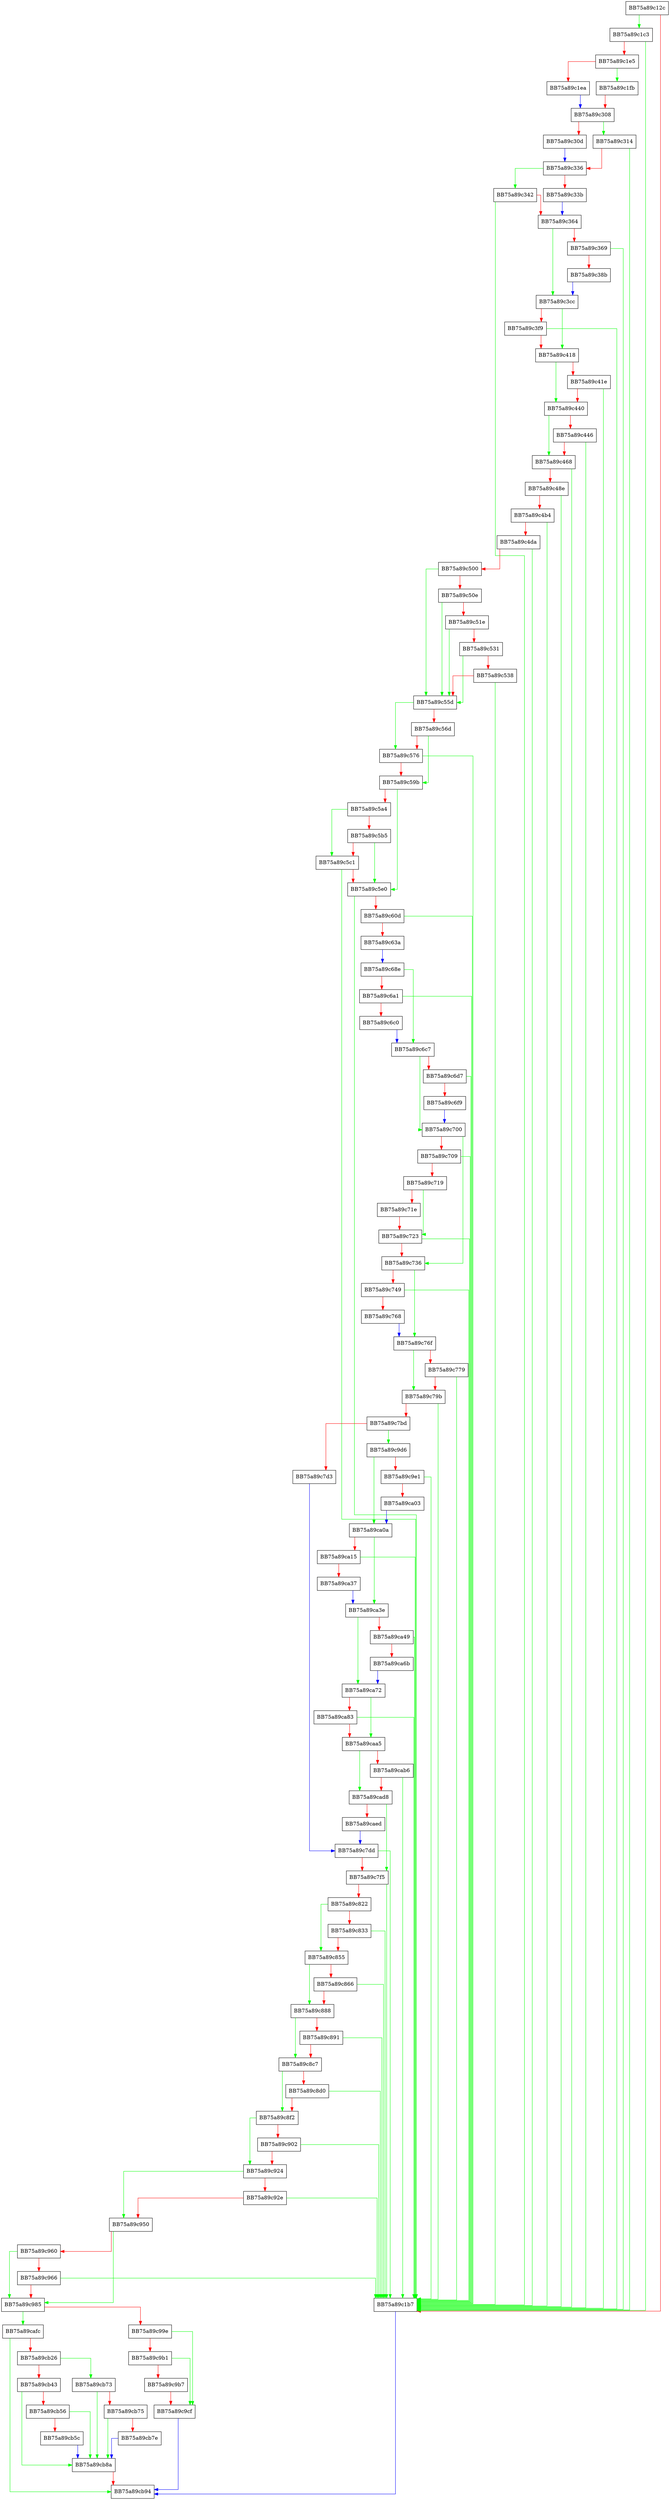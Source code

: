 digraph AddHighPriClientAttributes {
  node [shape="box"];
  graph [splines=ortho];
  BB75a89c12c -> BB75a89c1c3 [color="green"];
  BB75a89c12c -> BB75a89c1b7 [color="red"];
  BB75a89c1b7 -> BB75a89cb94 [color="blue"];
  BB75a89c1c3 -> BB75a89c1b7 [color="green"];
  BB75a89c1c3 -> BB75a89c1e5 [color="red"];
  BB75a89c1e5 -> BB75a89c1fb [color="green"];
  BB75a89c1e5 -> BB75a89c1ea [color="red"];
  BB75a89c1ea -> BB75a89c308 [color="blue"];
  BB75a89c1fb -> BB75a89c308 [color="red"];
  BB75a89c308 -> BB75a89c314 [color="green"];
  BB75a89c308 -> BB75a89c30d [color="red"];
  BB75a89c30d -> BB75a89c336 [color="blue"];
  BB75a89c314 -> BB75a89c1b7 [color="green"];
  BB75a89c314 -> BB75a89c336 [color="red"];
  BB75a89c336 -> BB75a89c342 [color="green"];
  BB75a89c336 -> BB75a89c33b [color="red"];
  BB75a89c33b -> BB75a89c364 [color="blue"];
  BB75a89c342 -> BB75a89c1b7 [color="green"];
  BB75a89c342 -> BB75a89c364 [color="red"];
  BB75a89c364 -> BB75a89c3cc [color="green"];
  BB75a89c364 -> BB75a89c369 [color="red"];
  BB75a89c369 -> BB75a89c1b7 [color="green"];
  BB75a89c369 -> BB75a89c38b [color="red"];
  BB75a89c38b -> BB75a89c3cc [color="blue"];
  BB75a89c3cc -> BB75a89c418 [color="green"];
  BB75a89c3cc -> BB75a89c3f9 [color="red"];
  BB75a89c3f9 -> BB75a89c1b7 [color="green"];
  BB75a89c3f9 -> BB75a89c418 [color="red"];
  BB75a89c418 -> BB75a89c440 [color="green"];
  BB75a89c418 -> BB75a89c41e [color="red"];
  BB75a89c41e -> BB75a89c1b7 [color="green"];
  BB75a89c41e -> BB75a89c440 [color="red"];
  BB75a89c440 -> BB75a89c468 [color="green"];
  BB75a89c440 -> BB75a89c446 [color="red"];
  BB75a89c446 -> BB75a89c1b7 [color="green"];
  BB75a89c446 -> BB75a89c468 [color="red"];
  BB75a89c468 -> BB75a89c1b7 [color="green"];
  BB75a89c468 -> BB75a89c48e [color="red"];
  BB75a89c48e -> BB75a89c1b7 [color="green"];
  BB75a89c48e -> BB75a89c4b4 [color="red"];
  BB75a89c4b4 -> BB75a89c1b7 [color="green"];
  BB75a89c4b4 -> BB75a89c4da [color="red"];
  BB75a89c4da -> BB75a89c1b7 [color="green"];
  BB75a89c4da -> BB75a89c500 [color="red"];
  BB75a89c500 -> BB75a89c55d [color="green"];
  BB75a89c500 -> BB75a89c50e [color="red"];
  BB75a89c50e -> BB75a89c55d [color="green"];
  BB75a89c50e -> BB75a89c51e [color="red"];
  BB75a89c51e -> BB75a89c55d [color="green"];
  BB75a89c51e -> BB75a89c531 [color="red"];
  BB75a89c531 -> BB75a89c55d [color="green"];
  BB75a89c531 -> BB75a89c538 [color="red"];
  BB75a89c538 -> BB75a89c1b7 [color="green"];
  BB75a89c538 -> BB75a89c55d [color="red"];
  BB75a89c55d -> BB75a89c576 [color="green"];
  BB75a89c55d -> BB75a89c56d [color="red"];
  BB75a89c56d -> BB75a89c59b [color="green"];
  BB75a89c56d -> BB75a89c576 [color="red"];
  BB75a89c576 -> BB75a89c1b7 [color="green"];
  BB75a89c576 -> BB75a89c59b [color="red"];
  BB75a89c59b -> BB75a89c5e0 [color="green"];
  BB75a89c59b -> BB75a89c5a4 [color="red"];
  BB75a89c5a4 -> BB75a89c5c1 [color="green"];
  BB75a89c5a4 -> BB75a89c5b5 [color="red"];
  BB75a89c5b5 -> BB75a89c5e0 [color="green"];
  BB75a89c5b5 -> BB75a89c5c1 [color="red"];
  BB75a89c5c1 -> BB75a89c1b7 [color="green"];
  BB75a89c5c1 -> BB75a89c5e0 [color="red"];
  BB75a89c5e0 -> BB75a89c1b7 [color="green"];
  BB75a89c5e0 -> BB75a89c60d [color="red"];
  BB75a89c60d -> BB75a89c1b7 [color="green"];
  BB75a89c60d -> BB75a89c63a [color="red"];
  BB75a89c63a -> BB75a89c68e [color="blue"];
  BB75a89c68e -> BB75a89c6c7 [color="green"];
  BB75a89c68e -> BB75a89c6a1 [color="red"];
  BB75a89c6a1 -> BB75a89c1b7 [color="green"];
  BB75a89c6a1 -> BB75a89c6c0 [color="red"];
  BB75a89c6c0 -> BB75a89c6c7 [color="blue"];
  BB75a89c6c7 -> BB75a89c700 [color="green"];
  BB75a89c6c7 -> BB75a89c6d7 [color="red"];
  BB75a89c6d7 -> BB75a89c1b7 [color="green"];
  BB75a89c6d7 -> BB75a89c6f9 [color="red"];
  BB75a89c6f9 -> BB75a89c700 [color="blue"];
  BB75a89c700 -> BB75a89c736 [color="green"];
  BB75a89c700 -> BB75a89c709 [color="red"];
  BB75a89c709 -> BB75a89c1b7 [color="green"];
  BB75a89c709 -> BB75a89c719 [color="red"];
  BB75a89c719 -> BB75a89c723 [color="green"];
  BB75a89c719 -> BB75a89c71e [color="red"];
  BB75a89c71e -> BB75a89c723 [color="red"];
  BB75a89c723 -> BB75a89c1b7 [color="green"];
  BB75a89c723 -> BB75a89c736 [color="red"];
  BB75a89c736 -> BB75a89c76f [color="green"];
  BB75a89c736 -> BB75a89c749 [color="red"];
  BB75a89c749 -> BB75a89c1b7 [color="green"];
  BB75a89c749 -> BB75a89c768 [color="red"];
  BB75a89c768 -> BB75a89c76f [color="blue"];
  BB75a89c76f -> BB75a89c79b [color="green"];
  BB75a89c76f -> BB75a89c779 [color="red"];
  BB75a89c779 -> BB75a89c1b7 [color="green"];
  BB75a89c779 -> BB75a89c79b [color="red"];
  BB75a89c79b -> BB75a89c1b7 [color="green"];
  BB75a89c79b -> BB75a89c7bd [color="red"];
  BB75a89c7bd -> BB75a89c9d6 [color="green"];
  BB75a89c7bd -> BB75a89c7d3 [color="red"];
  BB75a89c7d3 -> BB75a89c7dd [color="blue"];
  BB75a89c7dd -> BB75a89c1b7 [color="green"];
  BB75a89c7dd -> BB75a89c7f5 [color="red"];
  BB75a89c7f5 -> BB75a89c1b7 [color="green"];
  BB75a89c7f5 -> BB75a89c822 [color="red"];
  BB75a89c822 -> BB75a89c855 [color="green"];
  BB75a89c822 -> BB75a89c833 [color="red"];
  BB75a89c833 -> BB75a89c1b7 [color="green"];
  BB75a89c833 -> BB75a89c855 [color="red"];
  BB75a89c855 -> BB75a89c888 [color="green"];
  BB75a89c855 -> BB75a89c866 [color="red"];
  BB75a89c866 -> BB75a89c1b7 [color="green"];
  BB75a89c866 -> BB75a89c888 [color="red"];
  BB75a89c888 -> BB75a89c8c7 [color="green"];
  BB75a89c888 -> BB75a89c891 [color="red"];
  BB75a89c891 -> BB75a89c1b7 [color="green"];
  BB75a89c891 -> BB75a89c8c7 [color="red"];
  BB75a89c8c7 -> BB75a89c8f2 [color="green"];
  BB75a89c8c7 -> BB75a89c8d0 [color="red"];
  BB75a89c8d0 -> BB75a89c1b7 [color="green"];
  BB75a89c8d0 -> BB75a89c8f2 [color="red"];
  BB75a89c8f2 -> BB75a89c924 [color="green"];
  BB75a89c8f2 -> BB75a89c902 [color="red"];
  BB75a89c902 -> BB75a89c1b7 [color="green"];
  BB75a89c902 -> BB75a89c924 [color="red"];
  BB75a89c924 -> BB75a89c950 [color="green"];
  BB75a89c924 -> BB75a89c92e [color="red"];
  BB75a89c92e -> BB75a89c1b7 [color="green"];
  BB75a89c92e -> BB75a89c950 [color="red"];
  BB75a89c950 -> BB75a89c985 [color="green"];
  BB75a89c950 -> BB75a89c960 [color="red"];
  BB75a89c960 -> BB75a89c985 [color="green"];
  BB75a89c960 -> BB75a89c966 [color="red"];
  BB75a89c966 -> BB75a89c1b7 [color="green"];
  BB75a89c966 -> BB75a89c985 [color="red"];
  BB75a89c985 -> BB75a89cafc [color="green"];
  BB75a89c985 -> BB75a89c99e [color="red"];
  BB75a89c99e -> BB75a89c9cf [color="green"];
  BB75a89c99e -> BB75a89c9b1 [color="red"];
  BB75a89c9b1 -> BB75a89c9cf [color="green"];
  BB75a89c9b1 -> BB75a89c9b7 [color="red"];
  BB75a89c9b7 -> BB75a89c9cf [color="red"];
  BB75a89c9cf -> BB75a89cb94 [color="blue"];
  BB75a89c9d6 -> BB75a89ca0a [color="green"];
  BB75a89c9d6 -> BB75a89c9e1 [color="red"];
  BB75a89c9e1 -> BB75a89c1b7 [color="green"];
  BB75a89c9e1 -> BB75a89ca03 [color="red"];
  BB75a89ca03 -> BB75a89ca0a [color="blue"];
  BB75a89ca0a -> BB75a89ca3e [color="green"];
  BB75a89ca0a -> BB75a89ca15 [color="red"];
  BB75a89ca15 -> BB75a89c1b7 [color="green"];
  BB75a89ca15 -> BB75a89ca37 [color="red"];
  BB75a89ca37 -> BB75a89ca3e [color="blue"];
  BB75a89ca3e -> BB75a89ca72 [color="green"];
  BB75a89ca3e -> BB75a89ca49 [color="red"];
  BB75a89ca49 -> BB75a89c1b7 [color="green"];
  BB75a89ca49 -> BB75a89ca6b [color="red"];
  BB75a89ca6b -> BB75a89ca72 [color="blue"];
  BB75a89ca72 -> BB75a89caa5 [color="green"];
  BB75a89ca72 -> BB75a89ca83 [color="red"];
  BB75a89ca83 -> BB75a89c1b7 [color="green"];
  BB75a89ca83 -> BB75a89caa5 [color="red"];
  BB75a89caa5 -> BB75a89cad8 [color="green"];
  BB75a89caa5 -> BB75a89cab6 [color="red"];
  BB75a89cab6 -> BB75a89c1b7 [color="green"];
  BB75a89cab6 -> BB75a89cad8 [color="red"];
  BB75a89cad8 -> BB75a89c7f5 [color="green"];
  BB75a89cad8 -> BB75a89caed [color="red"];
  BB75a89caed -> BB75a89c7dd [color="blue"];
  BB75a89cafc -> BB75a89cb94 [color="green"];
  BB75a89cafc -> BB75a89cb26 [color="red"];
  BB75a89cb26 -> BB75a89cb73 [color="green"];
  BB75a89cb26 -> BB75a89cb43 [color="red"];
  BB75a89cb43 -> BB75a89cb8a [color="green"];
  BB75a89cb43 -> BB75a89cb56 [color="red"];
  BB75a89cb56 -> BB75a89cb8a [color="green"];
  BB75a89cb56 -> BB75a89cb5c [color="red"];
  BB75a89cb5c -> BB75a89cb8a [color="blue"];
  BB75a89cb73 -> BB75a89cb8a [color="green"];
  BB75a89cb73 -> BB75a89cb75 [color="red"];
  BB75a89cb75 -> BB75a89cb8a [color="green"];
  BB75a89cb75 -> BB75a89cb7e [color="red"];
  BB75a89cb7e -> BB75a89cb8a [color="blue"];
  BB75a89cb8a -> BB75a89cb94 [color="red"];
}